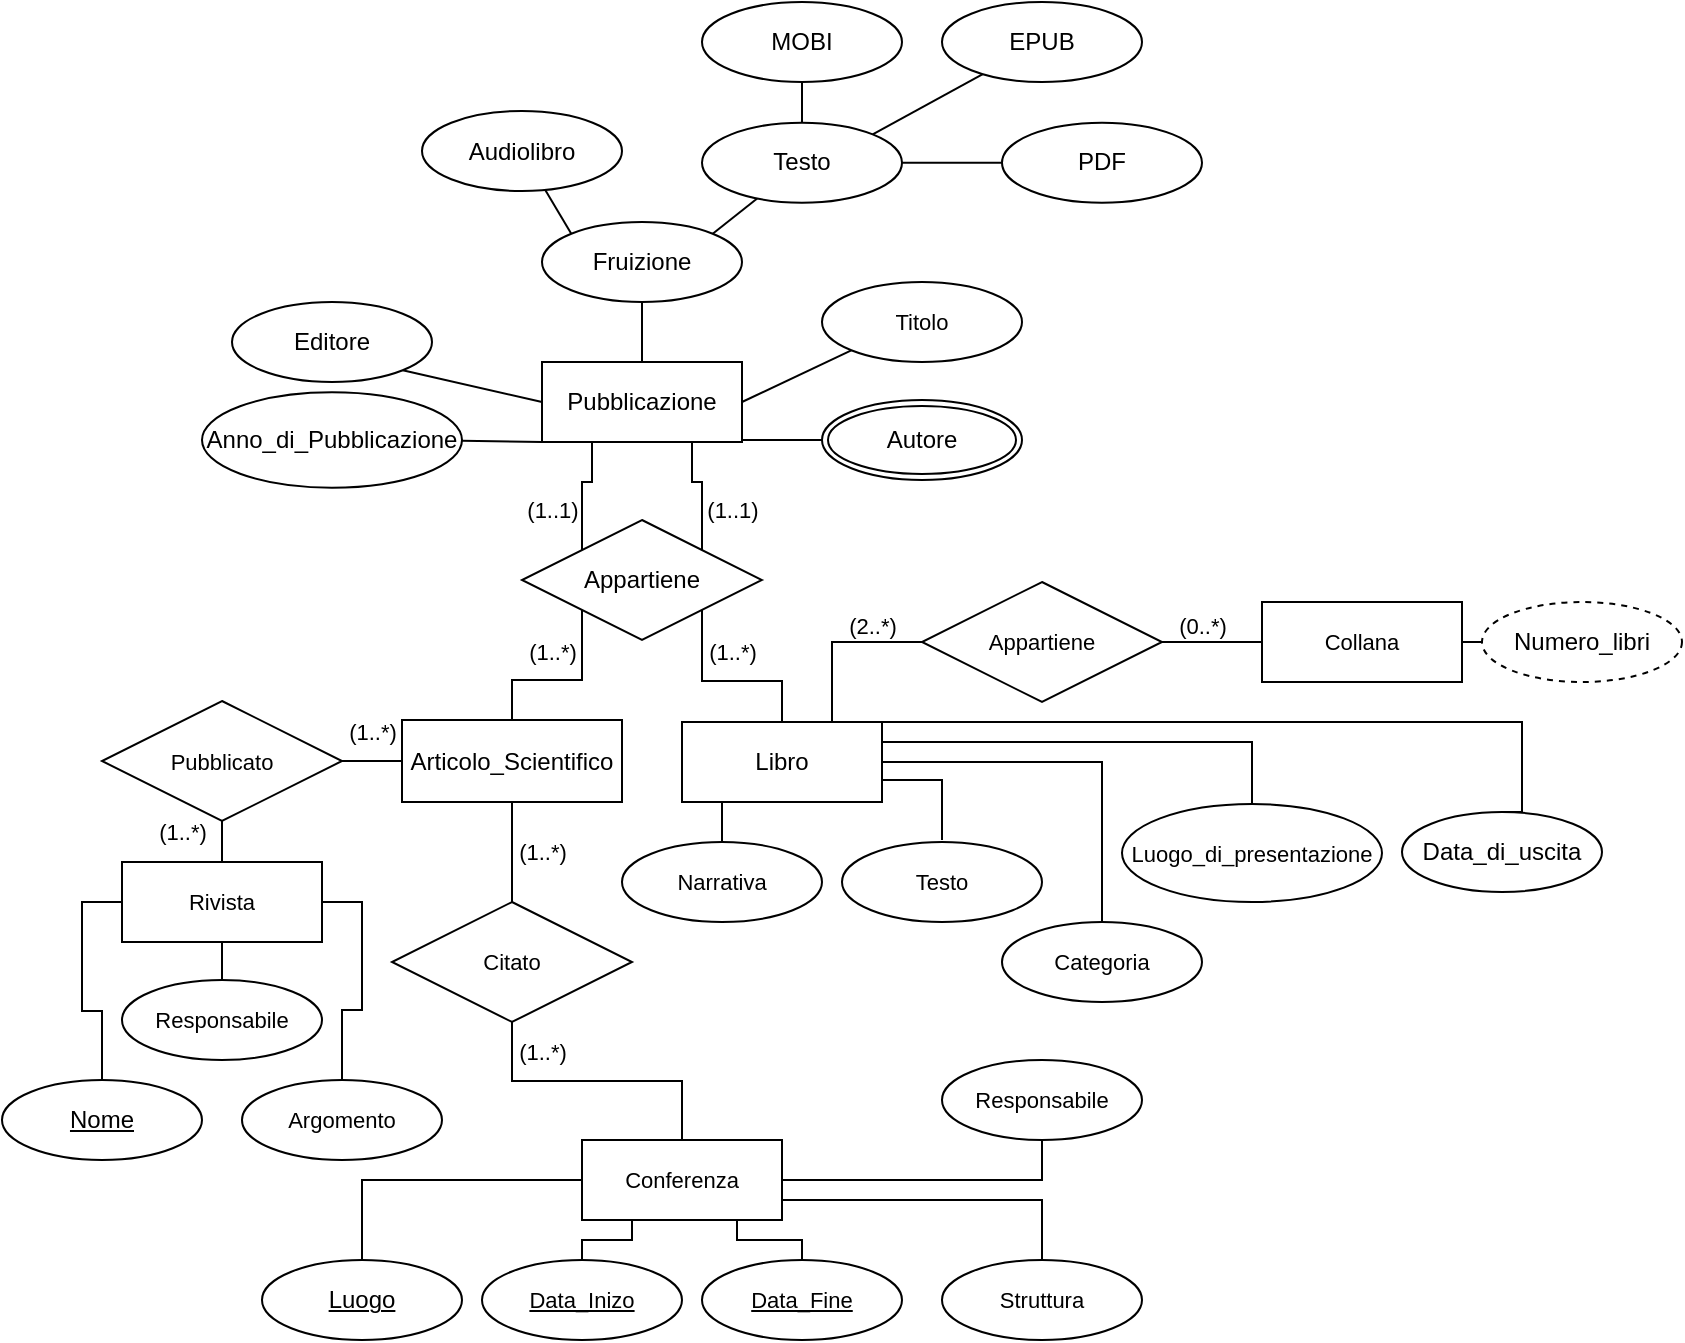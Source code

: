 <mxfile version="26.1.1">
  <diagram id="Q9dCot33jnijPpSF1Kv5" name="Page-1">
    <mxGraphModel dx="2924" dy="1901" grid="1" gridSize="10" guides="1" tooltips="1" connect="1" arrows="1" fold="1" page="1" pageScale="1" pageWidth="850" pageHeight="1100" math="0" shadow="0">
      <root>
        <mxCell id="0" />
        <mxCell id="1" parent="0" />
        <mxCell id="28" style="edgeStyle=none;html=1;exitX=0;exitY=0.5;exitDx=0;exitDy=0;endArrow=none;endFill=0;entryX=0;entryY=1;entryDx=0;entryDy=0;" parent="1" source="12" target="OsPyVEOlyaDPJ9trV7wd-67" edge="1">
          <mxGeometry relative="1" as="geometry">
            <mxPoint x="-425.355" y="-774.858" as="targetPoint" />
          </mxGeometry>
        </mxCell>
        <mxCell id="31" style="edgeStyle=none;html=1;endArrow=none;endFill=0;exitX=1;exitY=0;exitDx=0;exitDy=0;" parent="1" source="12" target="32" edge="1">
          <mxGeometry relative="1" as="geometry">
            <mxPoint x="-530" y="-649" as="targetPoint" />
          </mxGeometry>
        </mxCell>
        <mxCell id="33" style="edgeStyle=none;html=1;exitX=1;exitY=0.5;exitDx=0;exitDy=0;endArrow=none;endFill=0;entryX=1;entryY=1;entryDx=0;entryDy=0;" parent="1" source="12" target="36" edge="1">
          <mxGeometry relative="1" as="geometry">
            <mxPoint x="-670" y="-749" as="targetPoint" />
          </mxGeometry>
        </mxCell>
        <mxCell id="34" style="edgeStyle=none;html=1;exitX=0.5;exitY=1;exitDx=0;exitDy=0;endArrow=none;endFill=0;entryX=0.5;entryY=1;entryDx=0;entryDy=0;" parent="1" source="12" target="35" edge="1">
          <mxGeometry relative="1" as="geometry">
            <mxPoint x="-530" y="-819" as="targetPoint" />
          </mxGeometry>
        </mxCell>
        <mxCell id="m4hoizA9Fwa7-cVkAHWE-148" style="edgeStyle=orthogonalEdgeStyle;shape=connector;rounded=0;orthogonalLoop=1;jettySize=auto;html=1;exitX=0.75;exitY=0;exitDx=0;exitDy=0;entryX=0;entryY=0;entryDx=0;entryDy=0;strokeColor=default;align=center;verticalAlign=middle;fontFamily=Helvetica;fontSize=11;fontColor=default;labelBackgroundColor=default;startFill=0;endArrow=none;" parent="1" source="12" target="60" edge="1">
          <mxGeometry relative="1" as="geometry" />
        </mxCell>
        <mxCell id="m4hoizA9Fwa7-cVkAHWE-149" style="edgeStyle=orthogonalEdgeStyle;shape=connector;rounded=0;orthogonalLoop=1;jettySize=auto;html=1;exitX=0.25;exitY=0;exitDx=0;exitDy=0;entryX=1;entryY=0;entryDx=0;entryDy=0;strokeColor=default;align=center;verticalAlign=middle;fontFamily=Helvetica;fontSize=11;fontColor=default;labelBackgroundColor=default;startFill=0;endArrow=none;" parent="1" source="12" target="60" edge="1">
          <mxGeometry relative="1" as="geometry" />
        </mxCell>
        <mxCell id="12" value="Pubblicazione" style="whiteSpace=wrap;html=1;align=center;direction=west;" parent="1" vertex="1">
          <mxGeometry x="-580" y="-769" width="100" height="40" as="geometry" />
        </mxCell>
        <mxCell id="32" value="Anno_di_Pubblicazione" style="ellipse;whiteSpace=wrap;html=1;align=center;" parent="1" vertex="1">
          <mxGeometry x="-750" y="-753.87" width="130" height="47.75" as="geometry" />
        </mxCell>
        <mxCell id="40" style="edgeStyle=none;html=1;exitX=0;exitY=0;exitDx=0;exitDy=0;endArrow=none;endFill=0;" parent="1" source="35" target="42" edge="1">
          <mxGeometry relative="1" as="geometry">
            <mxPoint x="-620" y="-899" as="targetPoint" />
          </mxGeometry>
        </mxCell>
        <mxCell id="41" style="edgeStyle=none;html=1;exitX=1;exitY=0;exitDx=0;exitDy=0;endArrow=none;endFill=0;" parent="1" source="35" target="43" edge="1">
          <mxGeometry relative="1" as="geometry">
            <mxPoint x="-460" y="-899" as="targetPoint" />
          </mxGeometry>
        </mxCell>
        <mxCell id="35" value="Fruizione" style="ellipse;whiteSpace=wrap;html=1;align=center;" parent="1" vertex="1">
          <mxGeometry x="-580" y="-839" width="100" height="40" as="geometry" />
        </mxCell>
        <mxCell id="36" value="Editore" style="ellipse;whiteSpace=wrap;html=1;align=center;" parent="1" vertex="1">
          <mxGeometry x="-735" y="-799" width="100" height="40" as="geometry" />
        </mxCell>
        <mxCell id="42" value="Audiolibro" style="ellipse;whiteSpace=wrap;html=1;align=center;" parent="1" vertex="1">
          <mxGeometry x="-640" y="-894.5" width="100" height="40" as="geometry" />
        </mxCell>
        <mxCell id="44" style="edgeStyle=none;html=1;exitX=0.5;exitY=0;exitDx=0;exitDy=0;endArrow=none;endFill=0;" parent="1" source="43" target="47" edge="1">
          <mxGeometry relative="1" as="geometry">
            <mxPoint x="-440" y="-979" as="targetPoint" />
          </mxGeometry>
        </mxCell>
        <mxCell id="45" style="edgeStyle=none;html=1;exitX=1;exitY=0;exitDx=0;exitDy=0;endArrow=none;endFill=0;" parent="1" source="43" target="48" edge="1">
          <mxGeometry relative="1" as="geometry">
            <mxPoint x="-370" y="-959" as="targetPoint" />
          </mxGeometry>
        </mxCell>
        <mxCell id="46" style="edgeStyle=none;html=1;exitX=1;exitY=0.5;exitDx=0;exitDy=0;endArrow=none;endFill=0;" parent="1" source="43" target="49" edge="1">
          <mxGeometry relative="1" as="geometry">
            <mxPoint x="-350" y="-908.655" as="targetPoint" />
          </mxGeometry>
        </mxCell>
        <mxCell id="43" value="Testo" style="ellipse;whiteSpace=wrap;html=1;align=center;" parent="1" vertex="1">
          <mxGeometry x="-500" y="-888.66" width="100" height="40" as="geometry" />
        </mxCell>
        <mxCell id="47" value="MOBI" style="ellipse;whiteSpace=wrap;html=1;align=center;" parent="1" vertex="1">
          <mxGeometry x="-500" y="-949" width="100" height="40" as="geometry" />
        </mxCell>
        <mxCell id="48" value="EPUB" style="ellipse;whiteSpace=wrap;html=1;align=center;" parent="1" vertex="1">
          <mxGeometry x="-380" y="-949" width="100" height="40" as="geometry" />
        </mxCell>
        <mxCell id="49" value="PDF" style="ellipse;whiteSpace=wrap;html=1;align=center;" parent="1" vertex="1">
          <mxGeometry x="-350" y="-888.655" width="100" height="40" as="geometry" />
        </mxCell>
        <mxCell id="m4hoizA9Fwa7-cVkAHWE-181" style="edgeStyle=orthogonalEdgeStyle;shape=connector;rounded=0;orthogonalLoop=1;jettySize=auto;html=1;exitX=0;exitY=0.5;exitDx=0;exitDy=0;strokeColor=default;align=center;verticalAlign=middle;fontFamily=Helvetica;fontSize=11;fontColor=default;labelBackgroundColor=default;startFill=0;endArrow=none;" parent="1" source="55" target="m4hoizA9Fwa7-cVkAHWE-179" edge="1">
          <mxGeometry relative="1" as="geometry" />
        </mxCell>
        <mxCell id="m4hoizA9Fwa7-cVkAHWE-183" style="edgeStyle=orthogonalEdgeStyle;shape=connector;rounded=0;orthogonalLoop=1;jettySize=auto;html=1;exitX=0.5;exitY=1;exitDx=0;exitDy=0;strokeColor=default;align=center;verticalAlign=middle;fontFamily=Helvetica;fontSize=11;fontColor=default;labelBackgroundColor=default;startFill=0;endArrow=none;" parent="1" source="55" target="m4hoizA9Fwa7-cVkAHWE-180" edge="1">
          <mxGeometry relative="1" as="geometry" />
        </mxCell>
        <mxCell id="55" value="Articolo_Scientifico" style="whiteSpace=wrap;html=1;align=center;" parent="1" vertex="1">
          <mxGeometry x="-650" y="-590" width="110" height="41" as="geometry" />
        </mxCell>
        <mxCell id="m4hoizA9Fwa7-cVkAHWE-103" style="edgeStyle=orthogonalEdgeStyle;shape=connector;rounded=0;orthogonalLoop=1;jettySize=auto;html=1;entryX=0.5;entryY=0;entryDx=0;entryDy=0;strokeColor=default;align=center;verticalAlign=middle;fontFamily=Helvetica;fontSize=11;fontColor=default;labelBackgroundColor=default;startFill=0;endArrow=none;exitX=1;exitY=0;exitDx=0;exitDy=0;" parent="1" source="56" target="m4hoizA9Fwa7-cVkAHWE-102" edge="1">
          <mxGeometry relative="1" as="geometry">
            <mxPoint x="-454.95" y="-599" as="sourcePoint" />
            <mxPoint x="-380.0" y="-699" as="targetPoint" />
            <Array as="points">
              <mxPoint x="-90" y="-589" />
            </Array>
          </mxGeometry>
        </mxCell>
        <mxCell id="m4hoizA9Fwa7-cVkAHWE-156" style="edgeStyle=orthogonalEdgeStyle;shape=connector;rounded=0;orthogonalLoop=1;jettySize=auto;html=1;exitX=0.75;exitY=0;exitDx=0;exitDy=0;entryX=0;entryY=0.5;entryDx=0;entryDy=0;strokeColor=default;align=center;verticalAlign=middle;fontFamily=Helvetica;fontSize=11;fontColor=default;labelBackgroundColor=default;startFill=0;endArrow=none;" parent="1" source="56" target="m4hoizA9Fwa7-cVkAHWE-155" edge="1">
          <mxGeometry relative="1" as="geometry" />
        </mxCell>
        <mxCell id="3eyAItEkZeTmVP6OHg1a-79" style="edgeStyle=orthogonalEdgeStyle;rounded=0;orthogonalLoop=1;jettySize=auto;html=1;entryX=0.5;entryY=0;entryDx=0;entryDy=0;endArrow=none;startFill=0;exitX=0.25;exitY=1;exitDx=0;exitDy=0;" parent="1" source="56" target="JR3qopyDHLBHILupkwUN-62" edge="1">
          <mxGeometry relative="1" as="geometry">
            <mxPoint x="-490" y="-529" as="targetPoint" />
          </mxGeometry>
        </mxCell>
        <mxCell id="3eyAItEkZeTmVP6OHg1a-80" style="edgeStyle=orthogonalEdgeStyle;shape=connector;rounded=0;orthogonalLoop=1;jettySize=auto;html=1;exitX=1;exitY=0.75;exitDx=0;exitDy=0;strokeColor=default;align=center;verticalAlign=middle;fontFamily=Helvetica;fontSize=11;fontColor=default;labelBackgroundColor=default;startFill=0;endArrow=none;" parent="1" source="56" edge="1">
          <mxGeometry relative="1" as="geometry">
            <Array as="points">
              <mxPoint x="-380" y="-560" />
            </Array>
            <mxPoint x="-380" y="-530" as="targetPoint" />
          </mxGeometry>
        </mxCell>
        <mxCell id="56" value="Libro" style="whiteSpace=wrap;html=1;align=center;" parent="1" vertex="1">
          <mxGeometry x="-510" y="-589" width="100" height="40" as="geometry" />
        </mxCell>
        <mxCell id="0Q2qCu4SC2WJGRp3BXDG-74" style="edgeStyle=orthogonalEdgeStyle;shape=connector;rounded=0;orthogonalLoop=1;jettySize=auto;html=1;exitX=0;exitY=1;exitDx=0;exitDy=0;entryX=0.5;entryY=0;entryDx=0;entryDy=0;strokeColor=default;align=center;verticalAlign=middle;fontFamily=Helvetica;fontSize=11;fontColor=default;labelBackgroundColor=default;startFill=0;endArrow=none;" parent="1" source="60" target="55" edge="1">
          <mxGeometry relative="1" as="geometry" />
        </mxCell>
        <mxCell id="0Q2qCu4SC2WJGRp3BXDG-75" style="edgeStyle=orthogonalEdgeStyle;shape=connector;rounded=0;orthogonalLoop=1;jettySize=auto;html=1;exitX=1;exitY=1;exitDx=0;exitDy=0;entryX=0.5;entryY=0;entryDx=0;entryDy=0;strokeColor=default;align=center;verticalAlign=middle;fontFamily=Helvetica;fontSize=11;fontColor=default;labelBackgroundColor=default;startFill=0;endArrow=none;" parent="1" source="60" target="56" edge="1">
          <mxGeometry relative="1" as="geometry" />
        </mxCell>
        <mxCell id="60" value="Appartiene" style="shape=rhombus;perimeter=rhombusPerimeter;whiteSpace=wrap;html=1;align=center;" parent="1" vertex="1">
          <mxGeometry x="-590" y="-690" width="120" height="60" as="geometry" />
        </mxCell>
        <mxCell id="m4hoizA9Fwa7-cVkAHWE-79" style="edgeStyle=orthogonalEdgeStyle;rounded=0;orthogonalLoop=1;jettySize=auto;html=1;exitX=0.5;exitY=1;exitDx=0;exitDy=0;" parent="1" source="56" target="56" edge="1">
          <mxGeometry relative="1" as="geometry" />
        </mxCell>
        <mxCell id="m4hoizA9Fwa7-cVkAHWE-102" value="Data_di_uscita" style="ellipse;whiteSpace=wrap;html=1;align=center;" parent="1" vertex="1">
          <mxGeometry x="-150" y="-544" width="100" height="40" as="geometry" />
        </mxCell>
        <mxCell id="m4hoizA9Fwa7-cVkAHWE-105" value="Categoria" style="ellipse;whiteSpace=wrap;html=1;align=center;fontFamily=Helvetica;fontSize=11;fontColor=default;labelBackgroundColor=default;" parent="1" vertex="1">
          <mxGeometry x="-350" y="-489" width="100" height="40" as="geometry" />
        </mxCell>
        <mxCell id="m4hoizA9Fwa7-cVkAHWE-108" style="edgeStyle=orthogonalEdgeStyle;shape=connector;rounded=0;orthogonalLoop=1;jettySize=auto;html=1;exitX=0.5;exitY=0;exitDx=0;exitDy=0;entryX=1;entryY=0.25;entryDx=0;entryDy=0;strokeColor=default;align=center;verticalAlign=middle;fontFamily=Helvetica;fontSize=11;fontColor=default;labelBackgroundColor=default;startFill=0;endArrow=none;" parent="1" source="m4hoizA9Fwa7-cVkAHWE-107" target="56" edge="1">
          <mxGeometry relative="1" as="geometry">
            <Array as="points">
              <mxPoint x="-225" y="-579" />
            </Array>
          </mxGeometry>
        </mxCell>
        <mxCell id="m4hoizA9Fwa7-cVkAHWE-107" value="Luogo_di_presentazione" style="ellipse;whiteSpace=wrap;html=1;align=center;fontFamily=Helvetica;fontSize=11;fontColor=default;labelBackgroundColor=default;" parent="1" vertex="1">
          <mxGeometry x="-290" y="-548" width="130" height="49" as="geometry" />
        </mxCell>
        <mxCell id="m4hoizA9Fwa7-cVkAHWE-135" style="edgeStyle=orthogonalEdgeStyle;shape=connector;rounded=0;orthogonalLoop=1;jettySize=auto;html=1;exitX=1;exitY=0.5;exitDx=0;exitDy=0;entryX=0.5;entryY=0;entryDx=0;entryDy=0;strokeColor=default;align=center;verticalAlign=middle;fontFamily=Helvetica;fontSize=11;fontColor=default;labelBackgroundColor=default;startFill=0;endArrow=none;" parent="1" source="m4hoizA9Fwa7-cVkAHWE-165" target="m4hoizA9Fwa7-cVkAHWE-132" edge="1">
          <mxGeometry relative="1" as="geometry">
            <mxPoint x="-680" y="-519" as="sourcePoint" />
            <Array as="points">
              <mxPoint x="-670" y="-499" />
              <mxPoint x="-670" y="-445" />
              <mxPoint x="-680" y="-445" />
              <mxPoint x="-680" y="-410" />
            </Array>
          </mxGeometry>
        </mxCell>
        <mxCell id="m4hoizA9Fwa7-cVkAHWE-137" style="edgeStyle=orthogonalEdgeStyle;shape=connector;rounded=0;orthogonalLoop=1;jettySize=auto;html=1;exitX=0;exitY=0.5;exitDx=0;exitDy=0;strokeColor=default;align=center;verticalAlign=middle;fontFamily=Helvetica;fontSize=11;fontColor=default;labelBackgroundColor=default;startFill=0;endArrow=none;entryX=0.5;entryY=0;entryDx=0;entryDy=0;" parent="1" source="m4hoizA9Fwa7-cVkAHWE-165" target="OsPyVEOlyaDPJ9trV7wd-61" edge="1">
          <mxGeometry relative="1" as="geometry">
            <mxPoint x="-780" y="-519" as="sourcePoint" />
            <mxPoint x="-800" y="-420" as="targetPoint" />
          </mxGeometry>
        </mxCell>
        <mxCell id="m4hoizA9Fwa7-cVkAHWE-138" style="edgeStyle=orthogonalEdgeStyle;shape=connector;rounded=0;orthogonalLoop=1;jettySize=auto;html=1;strokeColor=default;align=center;verticalAlign=middle;fontFamily=Helvetica;fontSize=11;fontColor=default;labelBackgroundColor=default;startFill=0;endArrow=none;exitX=0.5;exitY=1;exitDx=0;exitDy=0;" parent="1" source="m4hoizA9Fwa7-cVkAHWE-165" target="m4hoizA9Fwa7-cVkAHWE-130" edge="1">
          <mxGeometry relative="1" as="geometry">
            <mxPoint x="-730" y="-499" as="sourcePoint" />
          </mxGeometry>
        </mxCell>
        <mxCell id="m4hoizA9Fwa7-cVkAHWE-130" value="Responsabile" style="ellipse;whiteSpace=wrap;html=1;align=center;fontFamily=Helvetica;fontSize=11;fontColor=default;labelBackgroundColor=default;" parent="1" vertex="1">
          <mxGeometry x="-790" y="-460" width="100" height="40" as="geometry" />
        </mxCell>
        <mxCell id="m4hoizA9Fwa7-cVkAHWE-132" value="Argomento" style="ellipse;whiteSpace=wrap;html=1;align=center;fontFamily=Helvetica;fontSize=11;fontColor=default;labelBackgroundColor=default;" parent="1" vertex="1">
          <mxGeometry x="-730" y="-410" width="100" height="40" as="geometry" />
        </mxCell>
        <mxCell id="OsPyVEOlyaDPJ9trV7wd-64" style="edgeStyle=orthogonalEdgeStyle;rounded=0;orthogonalLoop=1;jettySize=auto;html=1;exitX=0.25;exitY=1;exitDx=0;exitDy=0;endArrow=none;startFill=0;entryX=0.5;entryY=0;entryDx=0;entryDy=0;" parent="1" source="m4hoizA9Fwa7-cVkAHWE-164" target="OsPyVEOlyaDPJ9trV7wd-69" edge="1">
          <mxGeometry relative="1" as="geometry">
            <mxPoint x="-560" y="-320" as="targetPoint" />
            <mxPoint x="-590" y="-300" as="sourcePoint" />
            <Array as="points">
              <mxPoint x="-535" y="-330" />
              <mxPoint x="-560" y="-330" />
            </Array>
          </mxGeometry>
        </mxCell>
        <mxCell id="OsPyVEOlyaDPJ9trV7wd-65" style="edgeStyle=orthogonalEdgeStyle;shape=connector;rounded=0;orthogonalLoop=1;jettySize=auto;html=1;exitX=0.775;exitY=1.005;exitDx=0;exitDy=0;entryX=0.5;entryY=0;entryDx=0;entryDy=0;strokeColor=default;align=center;verticalAlign=middle;fontFamily=Helvetica;fontSize=11;fontColor=default;labelBackgroundColor=default;startFill=0;endArrow=none;exitPerimeter=0;" parent="1" source="m4hoizA9Fwa7-cVkAHWE-164" target="OsPyVEOlyaDPJ9trV7wd-70" edge="1">
          <mxGeometry relative="1" as="geometry">
            <mxPoint x="-490" y="-300" as="sourcePoint" />
            <mxPoint x="-450" y="-320" as="targetPoint" />
            <Array as="points">
              <mxPoint x="-483" y="-330" />
              <mxPoint x="-450" y="-330" />
            </Array>
          </mxGeometry>
        </mxCell>
        <mxCell id="m4hoizA9Fwa7-cVkAHWE-162" style="edgeStyle=orthogonalEdgeStyle;shape=connector;rounded=0;orthogonalLoop=1;jettySize=auto;html=1;exitX=1;exitY=0.5;exitDx=0;exitDy=0;entryX=0;entryY=0.5;entryDx=0;entryDy=0;strokeColor=default;align=center;verticalAlign=middle;fontFamily=Helvetica;fontSize=11;fontColor=default;labelBackgroundColor=default;startFill=0;endArrow=none;" parent="1" source="m4hoizA9Fwa7-cVkAHWE-151" target="3eyAItEkZeTmVP6OHg1a-70" edge="1">
          <mxGeometry relative="1" as="geometry">
            <mxPoint x="-110" y="-760" as="targetPoint" />
          </mxGeometry>
        </mxCell>
        <mxCell id="m4hoizA9Fwa7-cVkAHWE-151" value="Collana" style="whiteSpace=wrap;html=1;align=center;fontFamily=Helvetica;fontSize=11;fontColor=default;labelBackgroundColor=default;" parent="1" vertex="1">
          <mxGeometry x="-220" y="-649" width="100" height="40" as="geometry" />
        </mxCell>
        <mxCell id="m4hoizA9Fwa7-cVkAHWE-157" style="edgeStyle=orthogonalEdgeStyle;shape=connector;rounded=0;orthogonalLoop=1;jettySize=auto;html=1;exitX=1;exitY=0.5;exitDx=0;exitDy=0;strokeColor=default;align=center;verticalAlign=middle;fontFamily=Helvetica;fontSize=11;fontColor=default;labelBackgroundColor=default;startFill=0;endArrow=none;" parent="1" source="m4hoizA9Fwa7-cVkAHWE-155" target="m4hoizA9Fwa7-cVkAHWE-151" edge="1">
          <mxGeometry relative="1" as="geometry" />
        </mxCell>
        <mxCell id="m4hoizA9Fwa7-cVkAHWE-155" value="Appartiene" style="shape=rhombus;perimeter=rhombusPerimeter;whiteSpace=wrap;html=1;align=center;fontFamily=Helvetica;fontSize=11;fontColor=default;labelBackgroundColor=default;" parent="1" vertex="1">
          <mxGeometry x="-390" y="-659" width="120" height="60" as="geometry" />
        </mxCell>
        <mxCell id="m4hoizA9Fwa7-cVkAHWE-158" value="(0..*)" style="text;html=1;align=center;verticalAlign=middle;resizable=0;points=[];autosize=1;strokeColor=none;fillColor=none;fontFamily=Helvetica;fontSize=11;fontColor=default;labelBackgroundColor=default;" parent="1" vertex="1">
          <mxGeometry x="-275" y="-652" width="50" height="30" as="geometry" />
        </mxCell>
        <mxCell id="m4hoizA9Fwa7-cVkAHWE-159" value="(2..*)" style="text;html=1;align=center;verticalAlign=middle;resizable=0;points=[];autosize=1;strokeColor=none;fillColor=none;fontFamily=Helvetica;fontSize=11;fontColor=default;labelBackgroundColor=default;" parent="1" vertex="1">
          <mxGeometry x="-440" y="-652" width="50" height="30" as="geometry" />
        </mxCell>
        <mxCell id="m4hoizA9Fwa7-cVkAHWE-169" style="edgeStyle=orthogonalEdgeStyle;shape=connector;rounded=0;orthogonalLoop=1;jettySize=auto;html=1;exitX=0;exitY=0.5;exitDx=0;exitDy=0;strokeColor=default;align=center;verticalAlign=middle;fontFamily=Helvetica;fontSize=11;fontColor=default;labelBackgroundColor=default;startFill=0;endArrow=none;entryX=0.5;entryY=0;entryDx=0;entryDy=0;" parent="1" source="m4hoizA9Fwa7-cVkAHWE-164" target="OsPyVEOlyaDPJ9trV7wd-62" edge="1">
          <mxGeometry relative="1" as="geometry">
            <Array as="points">
              <mxPoint x="-670" y="-360" />
            </Array>
            <mxPoint x="-685" y="-320" as="targetPoint" />
          </mxGeometry>
        </mxCell>
        <mxCell id="m4hoizA9Fwa7-cVkAHWE-174" style="edgeStyle=orthogonalEdgeStyle;shape=connector;rounded=0;orthogonalLoop=1;jettySize=auto;html=1;entryX=0.5;entryY=1;entryDx=0;entryDy=0;strokeColor=default;align=center;verticalAlign=middle;fontFamily=Helvetica;fontSize=11;fontColor=default;labelBackgroundColor=default;startFill=0;endArrow=none;exitX=1;exitY=0.5;exitDx=0;exitDy=0;" parent="1" source="m4hoizA9Fwa7-cVkAHWE-164" target="m4hoizA9Fwa7-cVkAHWE-171" edge="1">
          <mxGeometry relative="1" as="geometry">
            <Array as="points">
              <mxPoint x="-330" y="-360" />
            </Array>
            <mxPoint x="-450" y="-360" as="sourcePoint" />
          </mxGeometry>
        </mxCell>
        <mxCell id="m4hoizA9Fwa7-cVkAHWE-175" style="edgeStyle=orthogonalEdgeStyle;shape=connector;rounded=0;orthogonalLoop=1;jettySize=auto;html=1;exitX=1;exitY=0.75;exitDx=0;exitDy=0;entryX=0.5;entryY=0;entryDx=0;entryDy=0;strokeColor=default;align=center;verticalAlign=middle;fontFamily=Helvetica;fontSize=11;fontColor=default;labelBackgroundColor=default;startFill=0;endArrow=none;" parent="1" source="m4hoizA9Fwa7-cVkAHWE-164" target="m4hoizA9Fwa7-cVkAHWE-170" edge="1">
          <mxGeometry relative="1" as="geometry" />
        </mxCell>
        <mxCell id="m4hoizA9Fwa7-cVkAHWE-164" value="Conferenza" style="whiteSpace=wrap;html=1;align=center;fontFamily=Helvetica;fontSize=11;fontColor=default;labelBackgroundColor=default;" parent="1" vertex="1">
          <mxGeometry x="-560" y="-380" width="100" height="40" as="geometry" />
        </mxCell>
        <mxCell id="m4hoizA9Fwa7-cVkAHWE-165" value="Rivista" style="whiteSpace=wrap;html=1;align=center;fontFamily=Helvetica;fontSize=11;fontColor=default;labelBackgroundColor=default;" parent="1" vertex="1">
          <mxGeometry x="-790" y="-519" width="100" height="40" as="geometry" />
        </mxCell>
        <mxCell id="m4hoizA9Fwa7-cVkAHWE-170" value="Struttura" style="ellipse;whiteSpace=wrap;html=1;align=center;fontFamily=Helvetica;fontSize=11;fontColor=default;labelBackgroundColor=default;" parent="1" vertex="1">
          <mxGeometry x="-380" y="-320" width="100" height="40" as="geometry" />
        </mxCell>
        <mxCell id="m4hoizA9Fwa7-cVkAHWE-171" value="Responsabile" style="ellipse;whiteSpace=wrap;html=1;align=center;fontFamily=Helvetica;fontSize=11;fontColor=default;labelBackgroundColor=default;" parent="1" vertex="1">
          <mxGeometry x="-380" y="-420" width="100" height="40" as="geometry" />
        </mxCell>
        <mxCell id="m4hoizA9Fwa7-cVkAHWE-182" style="edgeStyle=orthogonalEdgeStyle;shape=connector;rounded=0;orthogonalLoop=1;jettySize=auto;html=1;exitX=0.5;exitY=1;exitDx=0;exitDy=0;entryX=0.5;entryY=0;entryDx=0;entryDy=0;strokeColor=default;align=center;verticalAlign=middle;fontFamily=Helvetica;fontSize=11;fontColor=default;labelBackgroundColor=default;startFill=0;endArrow=none;" parent="1" source="m4hoizA9Fwa7-cVkAHWE-179" target="m4hoizA9Fwa7-cVkAHWE-165" edge="1">
          <mxGeometry relative="1" as="geometry" />
        </mxCell>
        <mxCell id="m4hoizA9Fwa7-cVkAHWE-179" value="Pubblicato" style="shape=rhombus;perimeter=rhombusPerimeter;whiteSpace=wrap;html=1;align=center;fontFamily=Helvetica;fontSize=11;fontColor=default;labelBackgroundColor=default;" parent="1" vertex="1">
          <mxGeometry x="-800" y="-599.5" width="120" height="60" as="geometry" />
        </mxCell>
        <mxCell id="m4hoizA9Fwa7-cVkAHWE-185" style="edgeStyle=orthogonalEdgeStyle;shape=connector;rounded=0;orthogonalLoop=1;jettySize=auto;html=1;exitX=0.5;exitY=1;exitDx=0;exitDy=0;strokeColor=default;align=center;verticalAlign=middle;fontFamily=Helvetica;fontSize=11;fontColor=default;labelBackgroundColor=default;startFill=0;endArrow=none;" parent="1" source="m4hoizA9Fwa7-cVkAHWE-180" target="m4hoizA9Fwa7-cVkAHWE-164" edge="1">
          <mxGeometry relative="1" as="geometry" />
        </mxCell>
        <mxCell id="m4hoizA9Fwa7-cVkAHWE-180" value="Citato" style="shape=rhombus;perimeter=rhombusPerimeter;whiteSpace=wrap;html=1;align=center;fontFamily=Helvetica;fontSize=11;fontColor=default;labelBackgroundColor=default;" parent="1" vertex="1">
          <mxGeometry x="-655" y="-499" width="120" height="60" as="geometry" />
        </mxCell>
        <mxCell id="m4hoizA9Fwa7-cVkAHWE-190" style="edgeStyle=orthogonalEdgeStyle;shape=connector;rounded=0;orthogonalLoop=1;jettySize=auto;html=1;exitX=1;exitY=0.5;exitDx=0;exitDy=0;entryX=0.5;entryY=0;entryDx=0;entryDy=0;strokeColor=default;align=center;verticalAlign=middle;fontFamily=Helvetica;fontSize=11;fontColor=default;labelBackgroundColor=default;startFill=0;endArrow=none;" parent="1" source="56" target="m4hoizA9Fwa7-cVkAHWE-105" edge="1">
          <mxGeometry relative="1" as="geometry">
            <mxPoint x="-360" y="-499" as="sourcePoint" />
            <Array as="points">
              <mxPoint x="-300" y="-569" />
            </Array>
          </mxGeometry>
        </mxCell>
        <mxCell id="m4hoizA9Fwa7-cVkAHWE-193" style="edgeStyle=orthogonalEdgeStyle;shape=connector;rounded=0;orthogonalLoop=1;jettySize=auto;html=1;exitX=0;exitY=0.5;exitDx=0;exitDy=0;strokeColor=default;align=center;verticalAlign=middle;fontFamily=Helvetica;fontSize=11;fontColor=default;labelBackgroundColor=default;startFill=0;endArrow=none;" parent="1" source="3eyAItEkZeTmVP6OHg1a-74" edge="1">
          <mxGeometry relative="1" as="geometry">
            <mxPoint x="-480" y="-730" as="targetPoint" />
            <Array as="points">
              <mxPoint x="-425" y="-730" />
            </Array>
            <mxPoint x="-440.0" y="-730" as="sourcePoint" />
          </mxGeometry>
        </mxCell>
        <mxCell id="m4hoizA9Fwa7-cVkAHWE-195" style="edgeStyle=orthogonalEdgeStyle;shape=connector;rounded=0;orthogonalLoop=1;jettySize=auto;html=1;exitX=0.5;exitY=1;exitDx=0;exitDy=0;strokeColor=default;align=center;verticalAlign=middle;fontFamily=Helvetica;fontSize=11;fontColor=default;labelBackgroundColor=default;startFill=0;endArrow=none;" parent="1" source="32" target="32" edge="1">
          <mxGeometry relative="1" as="geometry" />
        </mxCell>
        <mxCell id="m4hoizA9Fwa7-cVkAHWE-196" style="edgeStyle=orthogonalEdgeStyle;shape=connector;rounded=0;orthogonalLoop=1;jettySize=auto;html=1;exitX=0.5;exitY=1;exitDx=0;exitDy=0;strokeColor=default;align=center;verticalAlign=middle;fontFamily=Helvetica;fontSize=11;fontColor=default;labelBackgroundColor=default;startFill=0;endArrow=none;" parent="1" source="32" target="32" edge="1">
          <mxGeometry relative="1" as="geometry" />
        </mxCell>
        <mxCell id="0Q2qCu4SC2WJGRp3BXDG-76" style="edgeStyle=orthogonalEdgeStyle;shape=connector;rounded=0;orthogonalLoop=1;jettySize=auto;html=1;exitX=0;exitY=0.25;exitDx=0;exitDy=0;entryX=0;entryY=0;entryDx=0;entryDy=0;strokeColor=default;align=center;verticalAlign=middle;fontFamily=Helvetica;fontSize=11;fontColor=default;labelBackgroundColor=default;startFill=0;endArrow=none;" parent="1" source="12" target="12" edge="1">
          <mxGeometry relative="1" as="geometry" />
        </mxCell>
        <mxCell id="3eyAItEkZeTmVP6OHg1a-60" value="(1..*)" style="text;html=1;align=center;verticalAlign=middle;resizable=0;points=[];autosize=1;strokeColor=none;fillColor=none;fontFamily=Helvetica;fontSize=11;fontColor=default;labelBackgroundColor=default;" parent="1" vertex="1">
          <mxGeometry x="-690" y="-599.5" width="50" height="30" as="geometry" />
        </mxCell>
        <mxCell id="3eyAItEkZeTmVP6OHg1a-61" value="(1..*)" style="text;html=1;align=center;verticalAlign=middle;resizable=0;points=[];autosize=1;strokeColor=none;fillColor=none;fontFamily=Helvetica;fontSize=11;fontColor=default;labelBackgroundColor=default;" parent="1" vertex="1">
          <mxGeometry x="-785" y="-549" width="50" height="30" as="geometry" />
        </mxCell>
        <mxCell id="3eyAItEkZeTmVP6OHg1a-62" value="(1..1)" style="text;html=1;align=center;verticalAlign=middle;resizable=0;points=[];autosize=1;strokeColor=none;fillColor=none;fontFamily=Helvetica;fontSize=11;fontColor=default;labelBackgroundColor=default;" parent="1" vertex="1">
          <mxGeometry x="-600" y="-710" width="50" height="30" as="geometry" />
        </mxCell>
        <mxCell id="3eyAItEkZeTmVP6OHg1a-63" value="(1..1)" style="text;html=1;align=center;verticalAlign=middle;resizable=0;points=[];autosize=1;strokeColor=none;fillColor=none;fontFamily=Helvetica;fontSize=11;fontColor=default;labelBackgroundColor=default;" parent="1" vertex="1">
          <mxGeometry x="-510" y="-710" width="50" height="30" as="geometry" />
        </mxCell>
        <mxCell id="3eyAItEkZeTmVP6OHg1a-64" value="(1..*)" style="text;html=1;align=center;verticalAlign=middle;resizable=0;points=[];autosize=1;strokeColor=none;fillColor=none;fontFamily=Helvetica;fontSize=11;fontColor=default;labelBackgroundColor=default;" parent="1" vertex="1">
          <mxGeometry x="-600" y="-639" width="50" height="30" as="geometry" />
        </mxCell>
        <mxCell id="3eyAItEkZeTmVP6OHg1a-65" value="(1..*)" style="text;html=1;align=center;verticalAlign=middle;resizable=0;points=[];autosize=1;strokeColor=none;fillColor=none;fontFamily=Helvetica;fontSize=11;fontColor=default;labelBackgroundColor=default;" parent="1" vertex="1">
          <mxGeometry x="-510" y="-639" width="50" height="30" as="geometry" />
        </mxCell>
        <mxCell id="3eyAItEkZeTmVP6OHg1a-66" value="(1..*)" style="text;html=1;align=center;verticalAlign=middle;resizable=0;points=[];autosize=1;strokeColor=none;fillColor=none;fontFamily=Helvetica;fontSize=11;fontColor=default;labelBackgroundColor=default;" parent="1" vertex="1">
          <mxGeometry x="-605" y="-539" width="50" height="30" as="geometry" />
        </mxCell>
        <mxCell id="3eyAItEkZeTmVP6OHg1a-67" value="(1..*)" style="text;html=1;align=center;verticalAlign=middle;resizable=0;points=[];autosize=1;strokeColor=none;fillColor=none;fontFamily=Helvetica;fontSize=11;fontColor=default;labelBackgroundColor=default;" parent="1" vertex="1">
          <mxGeometry x="-605" y="-439" width="50" height="30" as="geometry" />
        </mxCell>
        <mxCell id="OsPyVEOlyaDPJ9trV7wd-68" style="edgeStyle=orthogonalEdgeStyle;shape=connector;rounded=0;orthogonalLoop=1;jettySize=auto;html=1;exitX=0;exitY=0.5;exitDx=0;exitDy=0;strokeColor=default;align=center;verticalAlign=middle;fontFamily=Helvetica;fontSize=11;fontColor=default;labelBackgroundColor=default;startFill=0;endArrow=none;" parent="1" source="3eyAItEkZeTmVP6OHg1a-70" edge="1">
          <mxGeometry relative="1" as="geometry">
            <mxPoint x="-110" y="-629" as="targetPoint" />
          </mxGeometry>
        </mxCell>
        <mxCell id="3eyAItEkZeTmVP6OHg1a-70" value="Numero_libri" style="ellipse;whiteSpace=wrap;html=1;align=center;dashed=1;" parent="1" vertex="1">
          <mxGeometry x="-110" y="-649" width="100" height="40" as="geometry" />
        </mxCell>
        <mxCell id="3eyAItEkZeTmVP6OHg1a-74" value="Autore" style="ellipse;shape=doubleEllipse;margin=3;whiteSpace=wrap;html=1;align=center;" parent="1" vertex="1">
          <mxGeometry x="-440" y="-750" width="100" height="40" as="geometry" />
        </mxCell>
        <mxCell id="JR3qopyDHLBHILupkwUN-62" value="Narrativa" style="ellipse;whiteSpace=wrap;html=1;align=center;fontFamily=Helvetica;fontSize=11;fontColor=default;labelBackgroundColor=default;direction=east;" parent="1" vertex="1">
          <mxGeometry x="-540" y="-529" width="100" height="40" as="geometry" />
        </mxCell>
        <mxCell id="JR3qopyDHLBHILupkwUN-63" value="Testo" style="ellipse;whiteSpace=wrap;html=1;align=center;fontFamily=Helvetica;fontSize=11;fontColor=default;labelBackgroundColor=default;" parent="1" vertex="1">
          <mxGeometry x="-430" y="-529" width="100" height="40" as="geometry" />
        </mxCell>
        <mxCell id="OsPyVEOlyaDPJ9trV7wd-61" value="Nome" style="ellipse;whiteSpace=wrap;html=1;align=center;fontStyle=4;" parent="1" vertex="1">
          <mxGeometry x="-850" y="-410" width="100" height="40" as="geometry" />
        </mxCell>
        <mxCell id="OsPyVEOlyaDPJ9trV7wd-62" value="Luogo" style="ellipse;whiteSpace=wrap;html=1;align=center;fontStyle=4;" parent="1" vertex="1">
          <mxGeometry x="-720" y="-320" width="100" height="40" as="geometry" />
        </mxCell>
        <mxCell id="OsPyVEOlyaDPJ9trV7wd-67" value="Titolo" style="ellipse;whiteSpace=wrap;html=1;align=center;fontFamily=Helvetica;fontSize=11;fontColor=default;labelBackgroundColor=default;" parent="1" vertex="1">
          <mxGeometry x="-440" y="-809" width="100" height="40" as="geometry" />
        </mxCell>
        <mxCell id="OsPyVEOlyaDPJ9trV7wd-69" value="Data_Inizo" style="ellipse;whiteSpace=wrap;html=1;align=center;fontStyle=4;fontFamily=Helvetica;fontSize=11;fontColor=default;labelBackgroundColor=default;" parent="1" vertex="1">
          <mxGeometry x="-610" y="-320" width="100" height="40" as="geometry" />
        </mxCell>
        <mxCell id="OsPyVEOlyaDPJ9trV7wd-70" value="Data_Fine" style="ellipse;whiteSpace=wrap;html=1;align=center;fontStyle=4;fontFamily=Helvetica;fontSize=11;fontColor=default;labelBackgroundColor=default;" parent="1" vertex="1">
          <mxGeometry x="-500" y="-320" width="100" height="40" as="geometry" />
        </mxCell>
      </root>
    </mxGraphModel>
  </diagram>
</mxfile>
